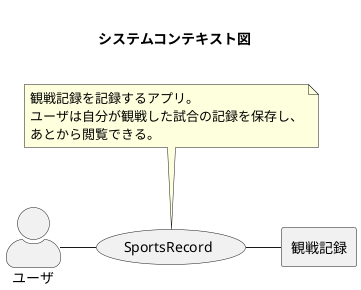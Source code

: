 @startuml
skinparam actorStyle awesome
title  \nシステムコンテキスト図\n 

rectangle 観戦記録
"SportsRecord" as (System)

:ユーザ: - (System)
(System) - 観戦記録

note "観戦記録を記録するアプリ。\nユーザは自分が観戦した試合の記録を保存し、\nあとから閲覧できる。" as SPNote
(System) .up. SPNote
@enduml